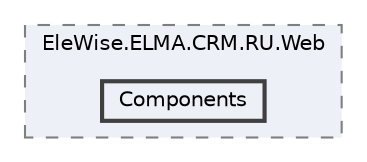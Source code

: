 digraph "Web/Modules/EleWise.ELMA.CRM.RU.Web/Components"
{
 // LATEX_PDF_SIZE
  bgcolor="transparent";
  edge [fontname=Helvetica,fontsize=10,labelfontname=Helvetica,labelfontsize=10];
  node [fontname=Helvetica,fontsize=10,shape=box,height=0.2,width=0.4];
  compound=true
  subgraph clusterdir_2f2b7eb7d809c0d07dde3ea0ff947497 {
    graph [ bgcolor="#edf0f7", pencolor="grey50", label="EleWise.ELMA.CRM.RU.Web", fontname=Helvetica,fontsize=10 style="filled,dashed", URL="dir_2f2b7eb7d809c0d07dde3ea0ff947497.html",tooltip=""]
  dir_6fece0a843aae93371fcd10f17d4dfa6 [label="Components", fillcolor="#edf0f7", color="grey25", style="filled,bold", URL="dir_6fece0a843aae93371fcd10f17d4dfa6.html",tooltip=""];
  }
}
